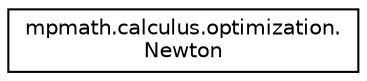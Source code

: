 digraph "Graphical Class Hierarchy"
{
 // LATEX_PDF_SIZE
  edge [fontname="Helvetica",fontsize="10",labelfontname="Helvetica",labelfontsize="10"];
  node [fontname="Helvetica",fontsize="10",shape=record];
  rankdir="LR";
  Node0 [label="mpmath.calculus.optimization.\lNewton",height=0.2,width=0.4,color="black", fillcolor="white", style="filled",URL="$classmpmath_1_1calculus_1_1optimization_1_1Newton.html",tooltip=" "];
}
